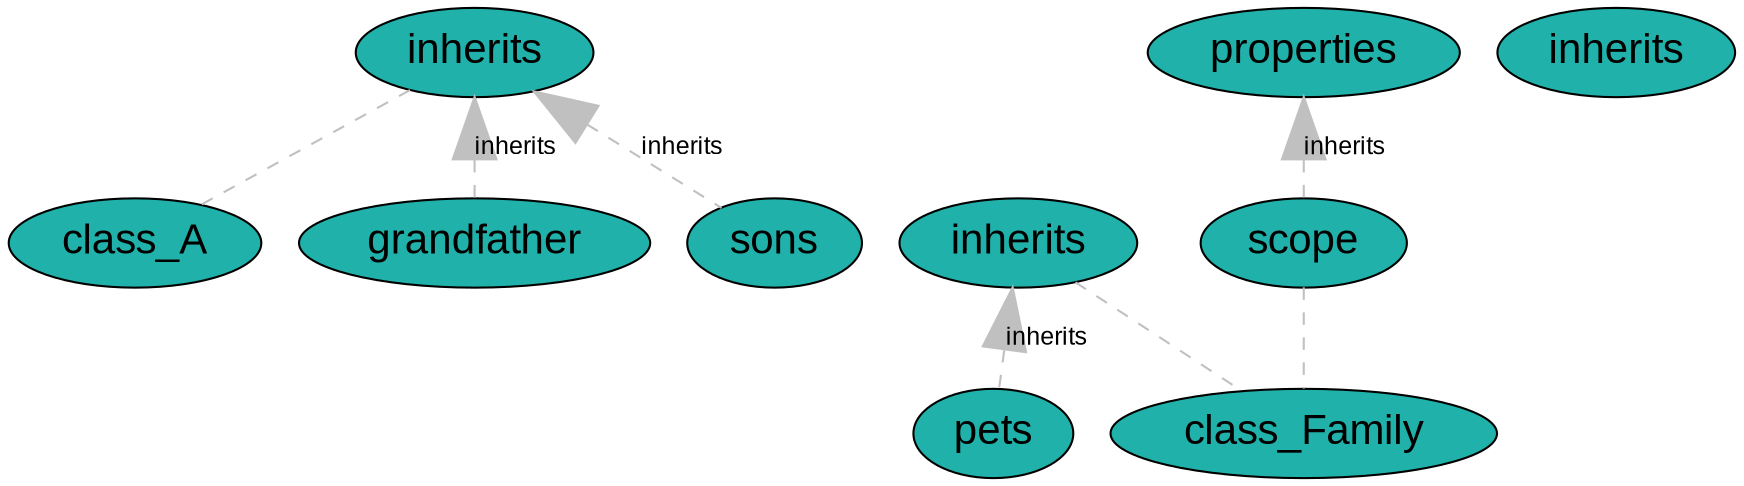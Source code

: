 graph properties{
	//Defecto
	node [fontname="Arial"];
	edge [fontname="Arial",fontsize=12];

	//PROPERTIES
	node[fontsize="10", fillcolor="lightgoldenrodyellow", style="filled", shape="record", ]

	

	//CLASES
	node[fontsize="20", fillcolor="lightseagreen", style="filled", shape="ellipse", ]

	
	class_A family [label="A family"];
	class_Family core [label="Family core"];
	class_grandfather [label="grandfather"];
	class_sons [label="sons"];
	class_properties [label="properties"];
	class_Family relationships [label="Family relationships"];
	class_pets [label="pets"];
	class_scope [label="scope"];

	//RELACIONES
	node[fontsize="15", fillcolor="paleturquoise", style="filled", shape="hexagon", ]


	//CLASE -- PROPIEDAD
	edge[len="3", style="dashed", color="grey", ]


	//RELACION -- PROPIEDAD

	// uso indirecto de definición de tipos

	// asociaciones a través de atributos marcadas de forma directa

	// herencias
	class_properties -- class_scope [arrowsize="3", arrowhead="normal", dir="back", label="inherits"];
	class_scope -- class_Family relationships [arrowsize="3", arrowhead="normal", dir="back", label="inherits"];
	class_Family relationships -- class_A family [arrowsize="3", arrowhead="normal", dir="back", label="inherits"];
	class_A family -- class_Family core [arrowsize="3", arrowhead="normal", dir="back", label="inherits"];
	class_Family relationships -- class_grandfather [arrowsize="3", arrowhead="normal", dir="back", label="inherits"];
	class_Family relationships -- class_sons [arrowsize="3", arrowhead="normal", dir="back", label="inherits"];
	class_A family -- class_pets [arrowsize="3", arrowhead="normal", dir="back", label="inherits"];

	// enlaces de relaciones
	edge[len="2",penwidth="3",color="blue"]

}

